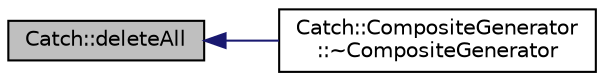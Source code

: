 digraph "Catch::deleteAll"
{
  edge [fontname="Helvetica",fontsize="10",labelfontname="Helvetica",labelfontsize="10"];
  node [fontname="Helvetica",fontsize="10",shape=record];
  rankdir="LR";
  Node1 [label="Catch::deleteAll",height=0.2,width=0.4,color="black", fillcolor="grey75", style="filled" fontcolor="black"];
  Node1 -> Node2 [dir="back",color="midnightblue",fontsize="10",style="solid",fontname="Helvetica"];
  Node2 [label="Catch::CompositeGenerator\l::~CompositeGenerator",height=0.2,width=0.4,color="black", fillcolor="white", style="filled",URL="$class_catch_1_1_composite_generator.html#a5766205abd7004c508c20ddbb5e5555e"];
}
